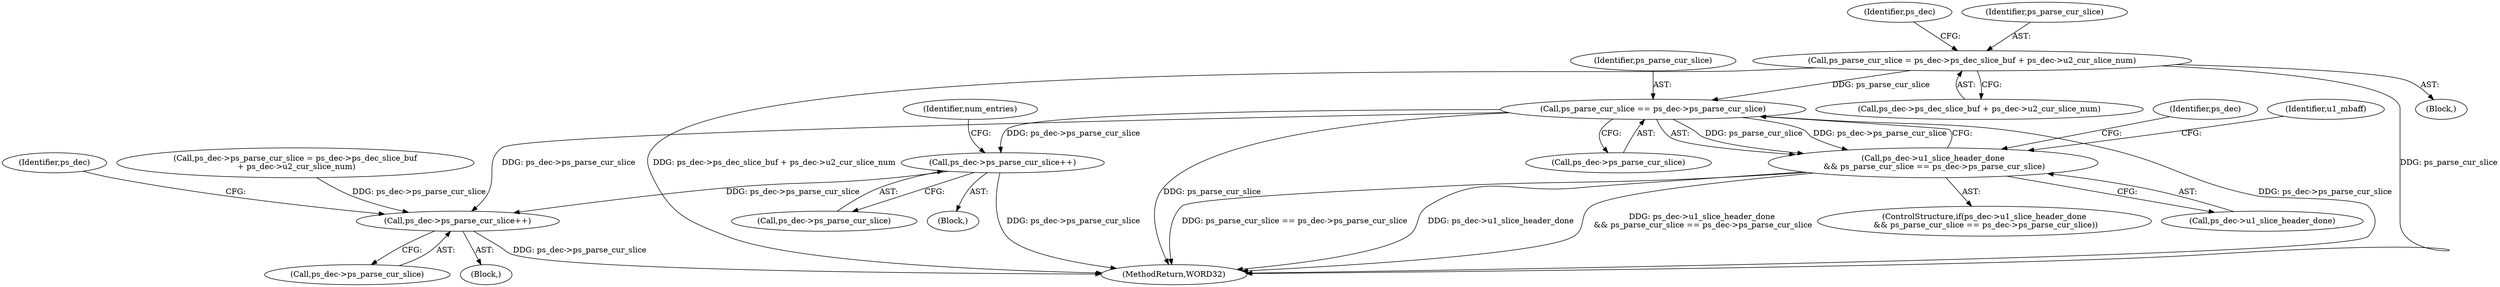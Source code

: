 digraph "0_Android_494561291a503840f385fbcd11d9bc5f4dc502b8_0@integer" {
"1000546" [label="(Call,ps_parse_cur_slice = ps_dec->ps_dec_slice_buf + ps_dec->u2_cur_slice_num)"];
"1000560" [label="(Call,ps_parse_cur_slice == ps_dec->ps_parse_cur_slice)"];
"1000556" [label="(Call,ps_dec->u1_slice_header_done\n && ps_parse_cur_slice == ps_dec->ps_parse_cur_slice)"];
"1000821" [label="(Call,ps_dec->ps_parse_cur_slice++)"];
"1001408" [label="(Call,ps_dec->ps_parse_cur_slice++)"];
"1000558" [label="(Identifier,ps_dec)"];
"1000561" [label="(Identifier,ps_parse_cur_slice)"];
"1000548" [label="(Call,ps_dec->ps_dec_slice_buf + ps_dec->u2_cur_slice_num)"];
"1001414" [label="(Identifier,ps_dec)"];
"1001450" [label="(MethodReturn,WORD32)"];
"1000555" [label="(ControlStructure,if(ps_dec->u1_slice_header_done\n && ps_parse_cur_slice == ps_dec->ps_parse_cur_slice))"];
"1001408" [label="(Call,ps_dec->ps_parse_cur_slice++)"];
"1000802" [label="(Block,)"];
"1000568" [label="(Identifier,u1_mbaff)"];
"1000821" [label="(Call,ps_dec->ps_parse_cur_slice++)"];
"1000547" [label="(Identifier,ps_parse_cur_slice)"];
"1000546" [label="(Call,ps_parse_cur_slice = ps_dec->ps_dec_slice_buf + ps_dec->u2_cur_slice_num)"];
"1000544" [label="(Block,)"];
"1000822" [label="(Call,ps_dec->ps_parse_cur_slice)"];
"1001409" [label="(Call,ps_dec->ps_parse_cur_slice)"];
"1000560" [label="(Call,ps_parse_cur_slice == ps_dec->ps_parse_cur_slice)"];
"1000556" [label="(Call,ps_dec->u1_slice_header_done\n && ps_parse_cur_slice == ps_dec->ps_parse_cur_slice)"];
"1001407" [label="(Block,)"];
"1000557" [label="(Call,ps_dec->u1_slice_header_done)"];
"1000843" [label="(Identifier,num_entries)"];
"1000827" [label="(Call,ps_dec->ps_parse_cur_slice = ps_dec->ps_dec_slice_buf\n + ps_dec->u2_cur_slice_num)"];
"1000829" [label="(Identifier,ps_dec)"];
"1000562" [label="(Call,ps_dec->ps_parse_cur_slice)"];
"1000546" -> "1000544"  [label="AST: "];
"1000546" -> "1000548"  [label="CFG: "];
"1000547" -> "1000546"  [label="AST: "];
"1000548" -> "1000546"  [label="AST: "];
"1000558" -> "1000546"  [label="CFG: "];
"1000546" -> "1001450"  [label="DDG: ps_dec->ps_dec_slice_buf + ps_dec->u2_cur_slice_num"];
"1000546" -> "1001450"  [label="DDG: ps_parse_cur_slice"];
"1000546" -> "1000560"  [label="DDG: ps_parse_cur_slice"];
"1000560" -> "1000556"  [label="AST: "];
"1000560" -> "1000562"  [label="CFG: "];
"1000561" -> "1000560"  [label="AST: "];
"1000562" -> "1000560"  [label="AST: "];
"1000556" -> "1000560"  [label="CFG: "];
"1000560" -> "1001450"  [label="DDG: ps_dec->ps_parse_cur_slice"];
"1000560" -> "1001450"  [label="DDG: ps_parse_cur_slice"];
"1000560" -> "1000556"  [label="DDG: ps_parse_cur_slice"];
"1000560" -> "1000556"  [label="DDG: ps_dec->ps_parse_cur_slice"];
"1000560" -> "1000821"  [label="DDG: ps_dec->ps_parse_cur_slice"];
"1000560" -> "1001408"  [label="DDG: ps_dec->ps_parse_cur_slice"];
"1000556" -> "1000555"  [label="AST: "];
"1000556" -> "1000557"  [label="CFG: "];
"1000557" -> "1000556"  [label="AST: "];
"1000568" -> "1000556"  [label="CFG: "];
"1000829" -> "1000556"  [label="CFG: "];
"1000556" -> "1001450"  [label="DDG: ps_parse_cur_slice == ps_dec->ps_parse_cur_slice"];
"1000556" -> "1001450"  [label="DDG: ps_dec->u1_slice_header_done"];
"1000556" -> "1001450"  [label="DDG: ps_dec->u1_slice_header_done\n && ps_parse_cur_slice == ps_dec->ps_parse_cur_slice"];
"1000821" -> "1000802"  [label="AST: "];
"1000821" -> "1000822"  [label="CFG: "];
"1000822" -> "1000821"  [label="AST: "];
"1000843" -> "1000821"  [label="CFG: "];
"1000821" -> "1001450"  [label="DDG: ps_dec->ps_parse_cur_slice"];
"1000821" -> "1001408"  [label="DDG: ps_dec->ps_parse_cur_slice"];
"1001408" -> "1001407"  [label="AST: "];
"1001408" -> "1001409"  [label="CFG: "];
"1001409" -> "1001408"  [label="AST: "];
"1001414" -> "1001408"  [label="CFG: "];
"1001408" -> "1001450"  [label="DDG: ps_dec->ps_parse_cur_slice"];
"1000827" -> "1001408"  [label="DDG: ps_dec->ps_parse_cur_slice"];
}
